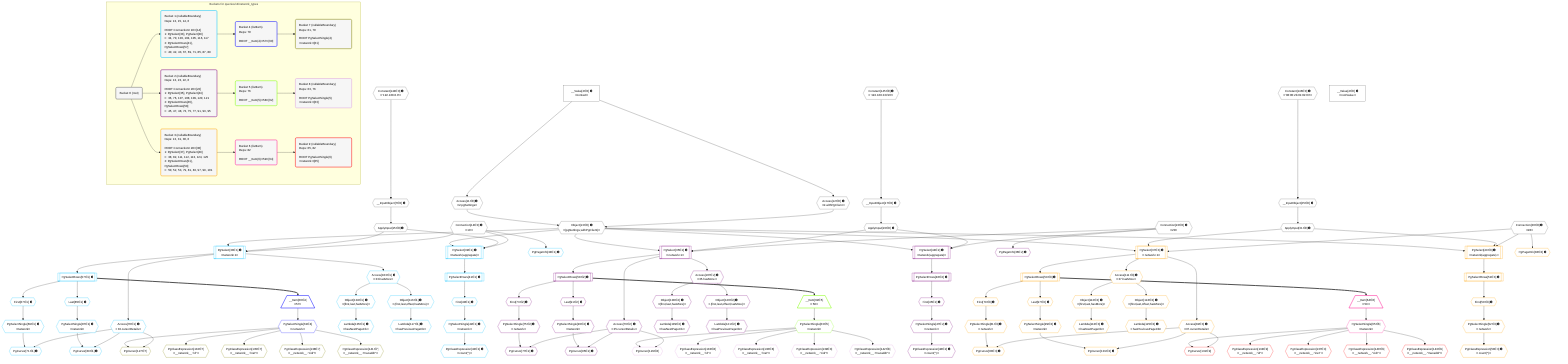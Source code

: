 %%{init: {'themeVariables': { 'fontSize': '12px'}}}%%
graph TD
    classDef path fill:#eee,stroke:#000,color:#000
    classDef plan fill:#fff,stroke-width:1px,color:#000
    classDef itemplan fill:#fff,stroke-width:2px,color:#000
    classDef unbatchedplan fill:#dff,stroke-width:1px,color:#000
    classDef sideeffectplan fill:#fcc,stroke-width:2px,color:#000
    classDef bucket fill:#f6f6f6,color:#000,stroke-width:2px,text-align:left

    subgraph "Buckets for queries/v4/network_types"
    Bucket0("Bucket 0 (root)"):::bucket
    Bucket1("Bucket 1 (nullableBoundary)<br />Deps: 13, 15, 14, 6<br /><br />ROOT Connectionᐸ10ᐳ[14]<br />1: PgSelect[33], PgSelect[39]<br />ᐳ: 34, 70, 103, 104, 105, 116, 117<br />2: PgSelectRows[41], PgSelectRows[57]<br />ᐳ: 40, 42, 43, 67, 69, 71, 85, 87, 89"):::bucket
    Bucket2("Bucket 2 (nullableBoundary)<br />Deps: 13, 23, 22, 6<br /><br />ROOT Connectionᐸ20ᐳ[22]<br />1: PgSelect[35], PgSelect[44]<br />ᐳ: 36, 76, 107, 108, 109, 120, 121<br />2: PgSelectRows[46], PgSelectRows[58]<br />ᐳ: 45, 47, 48, 73, 75, 77, 91, 93, 95"):::bucket
    Bucket3("Bucket 3 (nullableBoundary)<br />Deps: 13, 31, 30, 6<br /><br />ROOT Connectionᐸ28ᐳ[30]<br />1: PgSelect[37], PgSelect[49]<br />ᐳ: 38, 82, 111, 112, 113, 124, 125<br />2: PgSelectRows[51], PgSelectRows[59]<br />ᐳ: 50, 52, 53, 79, 81, 83, 97, 99, 101"):::bucket
    Bucket4("Bucket 4 (listItem)<br />Deps: 70<br /><br />ROOT __Item{4}ᐸ57ᐳ[60]"):::bucket
    Bucket5("Bucket 5 (listItem)<br />Deps: 76<br /><br />ROOT __Item{5}ᐸ58ᐳ[62]"):::bucket
    Bucket6("Bucket 6 (listItem)<br />Deps: 82<br /><br />ROOT __Item{6}ᐸ59ᐳ[64]"):::bucket
    Bucket7("Bucket 7 (nullableBoundary)<br />Deps: 61, 70<br /><br />ROOT PgSelectSingle{4}ᐸnetworkᐳ[61]"):::bucket
    Bucket8("Bucket 8 (nullableBoundary)<br />Deps: 63, 76<br /><br />ROOT PgSelectSingle{5}ᐸnetworkᐳ[63]"):::bucket
    Bucket9("Bucket 9 (nullableBoundary)<br />Deps: 65, 82<br /><br />ROOT PgSelectSingle{6}ᐸnetworkᐳ[65]"):::bucket
    end
    Bucket0 --> Bucket1 & Bucket2 & Bucket3
    Bucket1 --> Bucket4
    Bucket2 --> Bucket5
    Bucket3 --> Bucket6
    Bucket4 --> Bucket7
    Bucket5 --> Bucket8
    Bucket6 --> Bucket9

    %% plan dependencies
    __InputObject7{{"__InputObject[7∈0] ➊"}}:::plan
    Constant144{{"Constant[144∈0] ➊<br />ᐸ'192.168.0.0'ᐳ"}}:::plan
    Constant144 --> __InputObject7
    Object13{{"Object[13∈0] ➊<br />ᐸ{pgSettings,withPgClient}ᐳ"}}:::plan
    Access11{{"Access[11∈0] ➊<br />ᐸ2.pgSettingsᐳ"}}:::plan
    Access12{{"Access[12∈0] ➊<br />ᐸ2.withPgClientᐳ"}}:::plan
    Access11 & Access12 --> Object13
    __InputObject17{{"__InputObject[17∈0] ➊"}}:::plan
    Constant145{{"Constant[145∈0] ➊<br />ᐸ'192.168.0.0/16'ᐳ"}}:::plan
    Constant145 --> __InputObject17
    __InputObject25{{"__InputObject[25∈0] ➊"}}:::plan
    Constant146{{"Constant[146∈0] ➊<br />ᐸ'08:00:2b:01:02:03'ᐳ"}}:::plan
    Constant146 --> __InputObject25
    __Value2["__Value[2∈0] ➊<br />ᐸcontextᐳ"]:::plan
    __Value2 --> Access11
    __Value2 --> Access12
    ApplyInput15{{"ApplyInput[15∈0] ➊"}}:::plan
    __InputObject7 --> ApplyInput15
    ApplyInput23{{"ApplyInput[23∈0] ➊"}}:::plan
    __InputObject17 --> ApplyInput23
    ApplyInput31{{"ApplyInput[31∈0] ➊"}}:::plan
    __InputObject25 --> ApplyInput31
    __Value4["__Value[4∈0] ➊<br />ᐸrootValueᐳ"]:::plan
    Connection14{{"Connection[14∈0] ➊<br />ᐸ10ᐳ"}}:::plan
    Connection22{{"Connection[22∈0] ➊<br />ᐸ20ᐳ"}}:::plan
    Connection30{{"Connection[30∈0] ➊<br />ᐸ28ᐳ"}}:::plan
    Object116{{"Object[116∈1] ➊<br />ᐸ{first,last,offset,hasMore}ᐳ"}}:::plan
    Access103{{"Access[103∈1] ➊<br />ᐸ33.hasMoreᐳ"}}:::plan
    Access103 --> Object116
    PgSelect33[["PgSelect[33∈1] ➊<br />ᐸnetwork+1ᐳ"]]:::plan
    Object13 & ApplyInput15 & Connection14 --> PgSelect33
    PgSelect39[["PgSelect[39∈1] ➊<br />ᐸnetwork(aggregate)ᐳ"]]:::plan
    Object13 & ApplyInput15 & Connection14 --> PgSelect39
    Object104{{"Object[104∈1] ➊<br />ᐸ{first,last,hasMore}ᐳ"}}:::plan
    Access103 --> Object104
    PgCursor71{{"PgCursor[71∈1] ➊"}}:::plan
    PgSelectSingle69{{"PgSelectSingle[69∈1] ➊<br />ᐸnetworkᐳ"}}:::plan
    Access70{{"Access[70∈1] ➊<br />ᐸ33.cursorDetailsᐳ"}}:::plan
    PgSelectSingle69 & Access70 --> PgCursor71
    PgCursor89{{"PgCursor[89∈1] ➊"}}:::plan
    PgSelectSingle87{{"PgSelectSingle[87∈1] ➊<br />ᐸnetworkᐳ"}}:::plan
    PgSelectSingle87 & Access70 --> PgCursor89
    PgPageInfo34{{"PgPageInfo[34∈1] ➊"}}:::plan
    Connection14 --> PgPageInfo34
    First40{{"First[40∈1] ➊"}}:::plan
    PgSelectRows41[["PgSelectRows[41∈1] ➊"]]:::plan
    PgSelectRows41 --> First40
    PgSelect39 --> PgSelectRows41
    PgSelectSingle42{{"PgSelectSingle[42∈1] ➊<br />ᐸnetworkᐳ"}}:::plan
    First40 --> PgSelectSingle42
    PgClassExpression43{{"PgClassExpression[43∈1] ➊<br />ᐸcount(*)ᐳ"}}:::plan
    PgSelectSingle42 --> PgClassExpression43
    PgSelectRows57[["PgSelectRows[57∈1] ➊"]]:::plan
    PgSelect33 --> PgSelectRows57
    First67{{"First[67∈1] ➊"}}:::plan
    PgSelectRows57 --> First67
    First67 --> PgSelectSingle69
    PgSelect33 --> Access70
    Last85{{"Last[85∈1] ➊"}}:::plan
    PgSelectRows57 --> Last85
    Last85 --> PgSelectSingle87
    PgSelect33 --> Access103
    Lambda105{{"Lambda[105∈1] ➊<br />ᐸhasNextPageCbᐳ"}}:::plan
    Object104 --> Lambda105
    Lambda117{{"Lambda[117∈1] ➊<br />ᐸhasPreviousPageCbᐳ"}}:::plan
    Object116 --> Lambda117
    Object120{{"Object[120∈2] ➊<br />ᐸ{first,last,offset,hasMore}ᐳ"}}:::plan
    Access107{{"Access[107∈2] ➊<br />ᐸ35.hasMoreᐳ"}}:::plan
    Access107 --> Object120
    PgSelect35[["PgSelect[35∈2] ➊<br />ᐸnetwork+1ᐳ"]]:::plan
    Object13 & ApplyInput23 & Connection22 --> PgSelect35
    PgSelect44[["PgSelect[44∈2] ➊<br />ᐸnetwork(aggregate)ᐳ"]]:::plan
    Object13 & ApplyInput23 & Connection22 --> PgSelect44
    Object108{{"Object[108∈2] ➊<br />ᐸ{first,last,hasMore}ᐳ"}}:::plan
    Access107 --> Object108
    PgCursor77{{"PgCursor[77∈2] ➊"}}:::plan
    PgSelectSingle75{{"PgSelectSingle[75∈2] ➊<br />ᐸnetworkᐳ"}}:::plan
    Access76{{"Access[76∈2] ➊<br />ᐸ35.cursorDetailsᐳ"}}:::plan
    PgSelectSingle75 & Access76 --> PgCursor77
    PgCursor95{{"PgCursor[95∈2] ➊"}}:::plan
    PgSelectSingle93{{"PgSelectSingle[93∈2] ➊<br />ᐸnetworkᐳ"}}:::plan
    PgSelectSingle93 & Access76 --> PgCursor95
    PgPageInfo36{{"PgPageInfo[36∈2] ➊"}}:::plan
    Connection22 --> PgPageInfo36
    First45{{"First[45∈2] ➊"}}:::plan
    PgSelectRows46[["PgSelectRows[46∈2] ➊"]]:::plan
    PgSelectRows46 --> First45
    PgSelect44 --> PgSelectRows46
    PgSelectSingle47{{"PgSelectSingle[47∈2] ➊<br />ᐸnetworkᐳ"}}:::plan
    First45 --> PgSelectSingle47
    PgClassExpression48{{"PgClassExpression[48∈2] ➊<br />ᐸcount(*)ᐳ"}}:::plan
    PgSelectSingle47 --> PgClassExpression48
    PgSelectRows58[["PgSelectRows[58∈2] ➊"]]:::plan
    PgSelect35 --> PgSelectRows58
    First73{{"First[73∈2] ➊"}}:::plan
    PgSelectRows58 --> First73
    First73 --> PgSelectSingle75
    PgSelect35 --> Access76
    Last91{{"Last[91∈2] ➊"}}:::plan
    PgSelectRows58 --> Last91
    Last91 --> PgSelectSingle93
    PgSelect35 --> Access107
    Lambda109{{"Lambda[109∈2] ➊<br />ᐸhasNextPageCbᐳ"}}:::plan
    Object108 --> Lambda109
    Lambda121{{"Lambda[121∈2] ➊<br />ᐸhasPreviousPageCbᐳ"}}:::plan
    Object120 --> Lambda121
    Object124{{"Object[124∈3] ➊<br />ᐸ{first,last,offset,hasMore}ᐳ"}}:::plan
    Access111{{"Access[111∈3] ➊<br />ᐸ37.hasMoreᐳ"}}:::plan
    Access111 --> Object124
    PgSelect37[["PgSelect[37∈3] ➊<br />ᐸnetwork+1ᐳ"]]:::plan
    Object13 & ApplyInput31 & Connection30 --> PgSelect37
    PgSelect49[["PgSelect[49∈3] ➊<br />ᐸnetwork(aggregate)ᐳ"]]:::plan
    Object13 & ApplyInput31 & Connection30 --> PgSelect49
    Object112{{"Object[112∈3] ➊<br />ᐸ{first,last,hasMore}ᐳ"}}:::plan
    Access111 --> Object112
    PgCursor83{{"PgCursor[83∈3] ➊"}}:::plan
    PgSelectSingle81{{"PgSelectSingle[81∈3] ➊<br />ᐸnetworkᐳ"}}:::plan
    Access82{{"Access[82∈3] ➊<br />ᐸ37.cursorDetailsᐳ"}}:::plan
    PgSelectSingle81 & Access82 --> PgCursor83
    PgCursor101{{"PgCursor[101∈3] ➊"}}:::plan
    PgSelectSingle99{{"PgSelectSingle[99∈3] ➊<br />ᐸnetworkᐳ"}}:::plan
    PgSelectSingle99 & Access82 --> PgCursor101
    PgPageInfo38{{"PgPageInfo[38∈3] ➊"}}:::plan
    Connection30 --> PgPageInfo38
    First50{{"First[50∈3] ➊"}}:::plan
    PgSelectRows51[["PgSelectRows[51∈3] ➊"]]:::plan
    PgSelectRows51 --> First50
    PgSelect49 --> PgSelectRows51
    PgSelectSingle52{{"PgSelectSingle[52∈3] ➊<br />ᐸnetworkᐳ"}}:::plan
    First50 --> PgSelectSingle52
    PgClassExpression53{{"PgClassExpression[53∈3] ➊<br />ᐸcount(*)ᐳ"}}:::plan
    PgSelectSingle52 --> PgClassExpression53
    PgSelectRows59[["PgSelectRows[59∈3] ➊"]]:::plan
    PgSelect37 --> PgSelectRows59
    First79{{"First[79∈3] ➊"}}:::plan
    PgSelectRows59 --> First79
    First79 --> PgSelectSingle81
    PgSelect37 --> Access82
    Last97{{"Last[97∈3] ➊"}}:::plan
    PgSelectRows59 --> Last97
    Last97 --> PgSelectSingle99
    PgSelect37 --> Access111
    Lambda113{{"Lambda[113∈3] ➊<br />ᐸhasNextPageCbᐳ"}}:::plan
    Object112 --> Lambda113
    Lambda125{{"Lambda[125∈3] ➊<br />ᐸhasPreviousPageCbᐳ"}}:::plan
    Object124 --> Lambda125
    __Item60[/"__Item[60∈4]<br />ᐸ57ᐳ"\]:::itemplan
    PgSelectRows57 ==> __Item60
    PgSelectSingle61{{"PgSelectSingle[61∈4]<br />ᐸnetworkᐳ"}}:::plan
    __Item60 --> PgSelectSingle61
    __Item62[/"__Item[62∈5]<br />ᐸ58ᐳ"\]:::itemplan
    PgSelectRows58 ==> __Item62
    PgSelectSingle63{{"PgSelectSingle[63∈5]<br />ᐸnetworkᐳ"}}:::plan
    __Item62 --> PgSelectSingle63
    __Item64[/"__Item[64∈6]<br />ᐸ59ᐳ"\]:::itemplan
    PgSelectRows59 ==> __Item64
    PgSelectSingle65{{"PgSelectSingle[65∈6]<br />ᐸnetworkᐳ"}}:::plan
    __Item64 --> PgSelectSingle65
    PgCursor127{{"PgCursor[127∈7]"}}:::plan
    PgSelectSingle61 & Access70 --> PgCursor127
    PgClassExpression132{{"PgClassExpression[132∈7]<br />ᐸ__network__.”id”ᐳ"}}:::plan
    PgSelectSingle61 --> PgClassExpression132
    PgClassExpression135{{"PgClassExpression[135∈7]<br />ᐸ__network__.”inet”ᐳ"}}:::plan
    PgSelectSingle61 --> PgClassExpression135
    PgClassExpression138{{"PgClassExpression[138∈7]<br />ᐸ__network__.”cidr”ᐳ"}}:::plan
    PgSelectSingle61 --> PgClassExpression138
    PgClassExpression141{{"PgClassExpression[141∈7]<br />ᐸ__network__.”macaddr”ᐳ"}}:::plan
    PgSelectSingle61 --> PgClassExpression141
    PgCursor129{{"PgCursor[129∈8]"}}:::plan
    PgSelectSingle63 & Access76 --> PgCursor129
    PgClassExpression133{{"PgClassExpression[133∈8]<br />ᐸ__network__.”id”ᐳ"}}:::plan
    PgSelectSingle63 --> PgClassExpression133
    PgClassExpression136{{"PgClassExpression[136∈8]<br />ᐸ__network__.”inet”ᐳ"}}:::plan
    PgSelectSingle63 --> PgClassExpression136
    PgClassExpression139{{"PgClassExpression[139∈8]<br />ᐸ__network__.”cidr”ᐳ"}}:::plan
    PgSelectSingle63 --> PgClassExpression139
    PgClassExpression142{{"PgClassExpression[142∈8]<br />ᐸ__network__.”macaddr”ᐳ"}}:::plan
    PgSelectSingle63 --> PgClassExpression142
    PgCursor131{{"PgCursor[131∈9]"}}:::plan
    PgSelectSingle65 & Access82 --> PgCursor131
    PgClassExpression134{{"PgClassExpression[134∈9]<br />ᐸ__network__.”id”ᐳ"}}:::plan
    PgSelectSingle65 --> PgClassExpression134
    PgClassExpression137{{"PgClassExpression[137∈9]<br />ᐸ__network__.”inet”ᐳ"}}:::plan
    PgSelectSingle65 --> PgClassExpression137
    PgClassExpression140{{"PgClassExpression[140∈9]<br />ᐸ__network__.”cidr”ᐳ"}}:::plan
    PgSelectSingle65 --> PgClassExpression140
    PgClassExpression143{{"PgClassExpression[143∈9]<br />ᐸ__network__.”macaddr”ᐳ"}}:::plan
    PgSelectSingle65 --> PgClassExpression143

    %% define steps
    classDef bucket0 stroke:#696969
    class Bucket0,__Value2,__Value4,__InputObject7,Access11,Access12,Object13,Connection14,ApplyInput15,__InputObject17,Connection22,ApplyInput23,__InputObject25,Connection30,ApplyInput31,Constant144,Constant145,Constant146 bucket0
    classDef bucket1 stroke:#00bfff
    class Bucket1,PgSelect33,PgPageInfo34,PgSelect39,First40,PgSelectRows41,PgSelectSingle42,PgClassExpression43,PgSelectRows57,First67,PgSelectSingle69,Access70,PgCursor71,Last85,PgSelectSingle87,PgCursor89,Access103,Object104,Lambda105,Object116,Lambda117 bucket1
    classDef bucket2 stroke:#7f007f
    class Bucket2,PgSelect35,PgPageInfo36,PgSelect44,First45,PgSelectRows46,PgSelectSingle47,PgClassExpression48,PgSelectRows58,First73,PgSelectSingle75,Access76,PgCursor77,Last91,PgSelectSingle93,PgCursor95,Access107,Object108,Lambda109,Object120,Lambda121 bucket2
    classDef bucket3 stroke:#ffa500
    class Bucket3,PgSelect37,PgPageInfo38,PgSelect49,First50,PgSelectRows51,PgSelectSingle52,PgClassExpression53,PgSelectRows59,First79,PgSelectSingle81,Access82,PgCursor83,Last97,PgSelectSingle99,PgCursor101,Access111,Object112,Lambda113,Object124,Lambda125 bucket3
    classDef bucket4 stroke:#0000ff
    class Bucket4,__Item60,PgSelectSingle61 bucket4
    classDef bucket5 stroke:#7fff00
    class Bucket5,__Item62,PgSelectSingle63 bucket5
    classDef bucket6 stroke:#ff1493
    class Bucket6,__Item64,PgSelectSingle65 bucket6
    classDef bucket7 stroke:#808000
    class Bucket7,PgCursor127,PgClassExpression132,PgClassExpression135,PgClassExpression138,PgClassExpression141 bucket7
    classDef bucket8 stroke:#dda0dd
    class Bucket8,PgCursor129,PgClassExpression133,PgClassExpression136,PgClassExpression139,PgClassExpression142 bucket8
    classDef bucket9 stroke:#ff0000
    class Bucket9,PgCursor131,PgClassExpression134,PgClassExpression137,PgClassExpression140,PgClassExpression143 bucket9